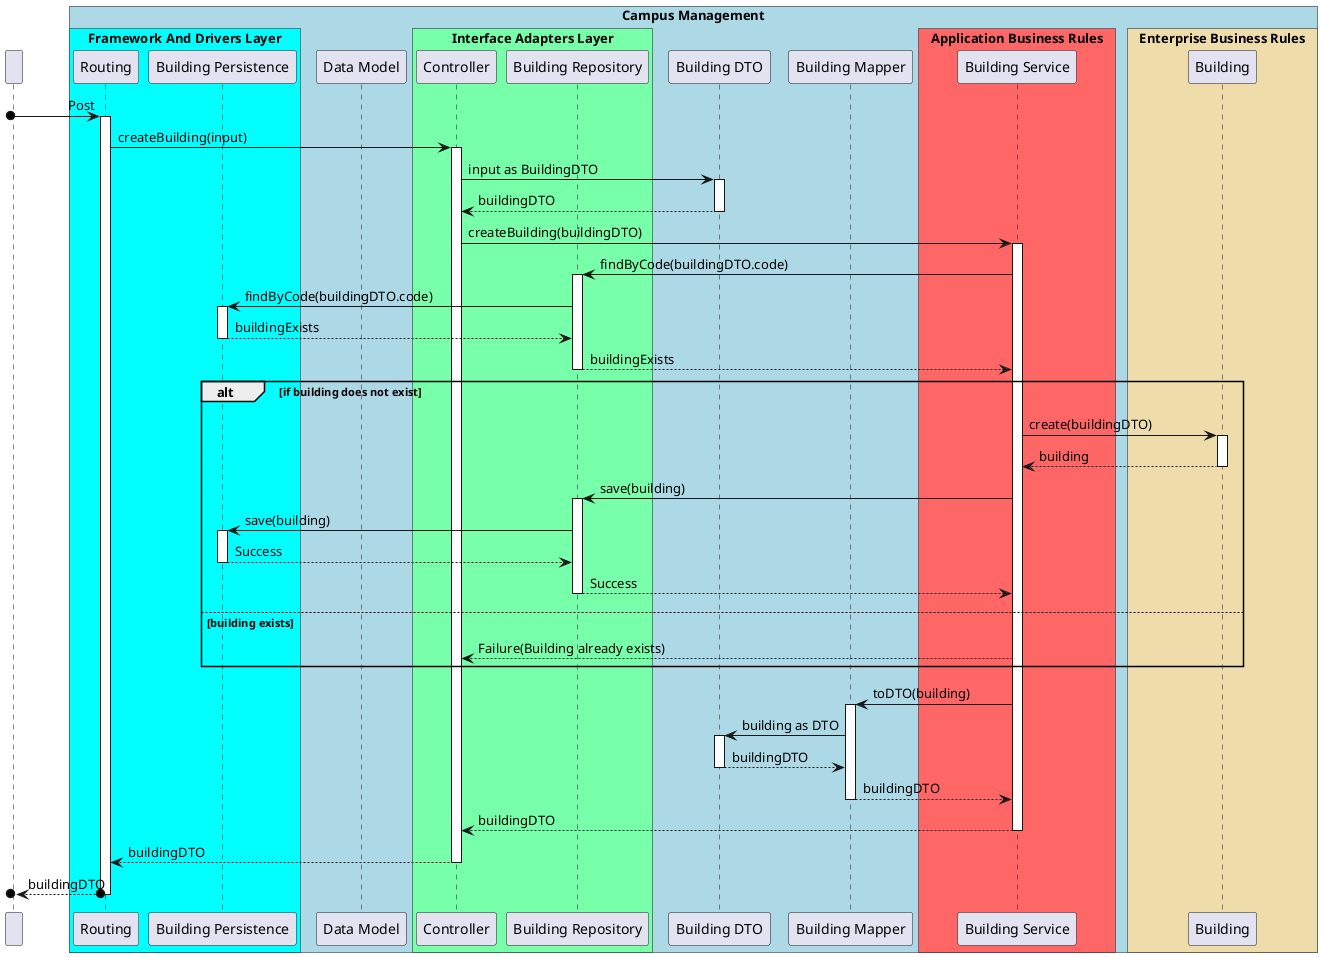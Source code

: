 @startuml SD Lv3

!pragma teoz true

participant " "
box "Campus Management" #LightBlue

    box "Framework And Drivers Layer" #00ffff
        participant Routing
        participant "Building Persistence" as Persistence
    end box

    participant "Data Model" as Data
    box "Interface Adapters Layer" #77ffaa
        participant Controller
        participant "Building Repository" as Repository
    end box

    participant "Building DTO" as BuildingDTO
    participant "Building Mapper" as BuildingMapper
    box "Application Business Rules" #ff6666
        participant "Building Service" as BuildingService
    end box

    box "Enterprise Business Rules" #eeddaa
        participant Building
    end box
end box

[o-> Routing : Post
activate Routing

    Routing -> Controller : createBuilding(input)
    activate Controller

        Controller -> BuildingDTO : input as BuildingDTO
        activate BuildingDTO

        BuildingDTO --> Controller : buildingDTO
        deactivate BuildingDTO

        Controller -> BuildingService : createBuilding(buildingDTO)
        activate BuildingService
        
            BuildingService -> Repository : findByCode(buildingDTO.code)
            activate Repository

                Repository -> Persistence : findByCode(buildingDTO.code)
                activate Persistence

                Persistence --> Repository : buildingExists
                deactivate Persistence

            Repository --> BuildingService : buildingExists
            deactivate Repository

            alt if building does not exist

                BuildingService -> Building : create(buildingDTO)
                activate Building

                Building --> BuildingService : building
                deactivate Building

                BuildingService -> Repository : save(building)
                activate Repository

                    Repository -> Persistence : save(building)
                    activate Persistence

                    Persistence --> Repository : Success
                    deactivate Persistence

                Repository --> BuildingService : Success
                deactivate Repository

            else building exists
                BuildingService --> Controller : Failure(Building already exists)
            end

        BuildingService -> BuildingMapper : toDTO(building)
        activate BuildingMapper
        
            BuildingMapper -> BuildingDTO : building as DTO
            activate BuildingDTO

            BuildingDTO --> BuildingMapper : buildingDTO
            deactivate BuildingDTO

        BuildingMapper --> BuildingService : buildingDTO
        deactivate BuildingMapper

        BuildingService --> Controller : buildingDTO
        deactivate BuildingService

    Controller --> Routing : buildingDTO
    deactivate Controller

[o<--o Routing : buildingDTO
deactivate Routing

@enduml
